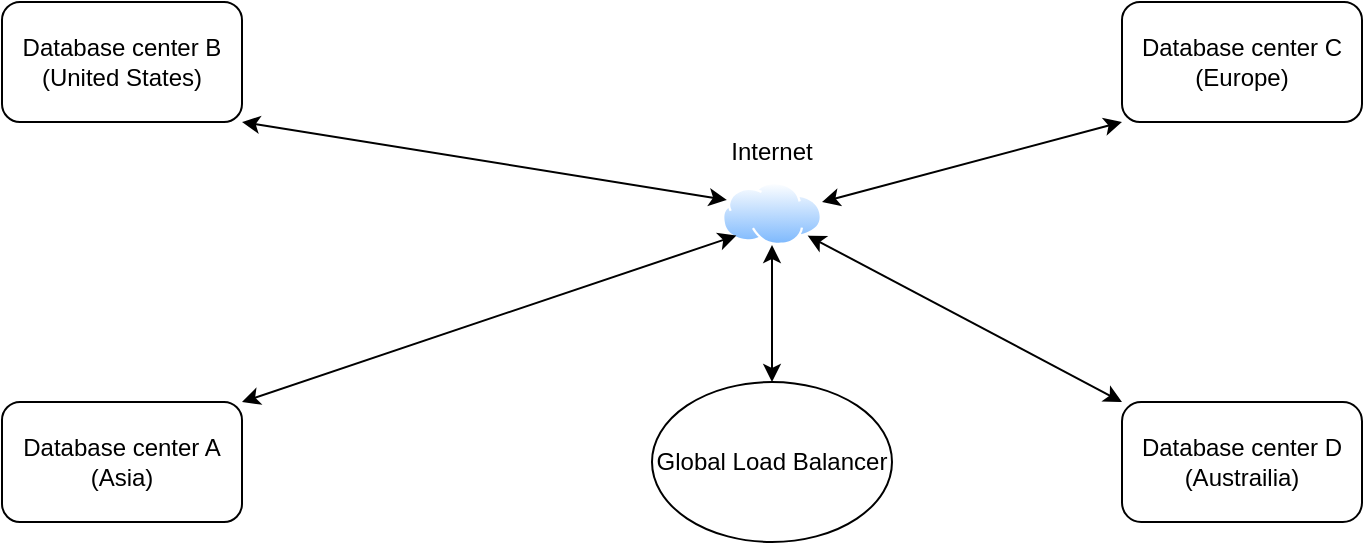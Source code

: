 <mxfile version="22.1.11" type="github">
  <diagram name="Page-1" id="GwuRumpRFu93N-dwNhoH">
    <mxGraphModel dx="794" dy="446" grid="1" gridSize="10" guides="1" tooltips="1" connect="1" arrows="1" fold="1" page="1" pageScale="1" pageWidth="850" pageHeight="1100" math="0" shadow="0">
      <root>
        <mxCell id="0" />
        <mxCell id="1" parent="0" />
        <mxCell id="K43JvKJKf2c7zpolUdD1-1" value="Database center B (United States)" style="rounded=1;whiteSpace=wrap;html=1;" vertex="1" parent="1">
          <mxGeometry x="80" y="200" width="120" height="60" as="geometry" />
        </mxCell>
        <mxCell id="K43JvKJKf2c7zpolUdD1-2" value="Database center C (Europe)" style="rounded=1;whiteSpace=wrap;html=1;" vertex="1" parent="1">
          <mxGeometry x="640" y="200" width="120" height="60" as="geometry" />
        </mxCell>
        <mxCell id="K43JvKJKf2c7zpolUdD1-4" value="Database center A (Asia)" style="rounded=1;whiteSpace=wrap;html=1;" vertex="1" parent="1">
          <mxGeometry x="80" y="400" width="120" height="60" as="geometry" />
        </mxCell>
        <mxCell id="K43JvKJKf2c7zpolUdD1-5" value="Database center D (Austrailia)" style="rounded=1;whiteSpace=wrap;html=1;arcSize=16;" vertex="1" parent="1">
          <mxGeometry x="640" y="400" width="120" height="60" as="geometry" />
        </mxCell>
        <mxCell id="K43JvKJKf2c7zpolUdD1-6" value="" style="image;aspect=fixed;perimeter=ellipsePerimeter;html=1;align=center;shadow=0;dashed=0;spacingTop=3;image=img/lib/active_directory/internet_cloud.svg;" vertex="1" parent="1">
          <mxGeometry x="440" y="290" width="50" height="31.5" as="geometry" />
        </mxCell>
        <mxCell id="K43JvKJKf2c7zpolUdD1-7" value="Global Load Balancer" style="ellipse;whiteSpace=wrap;html=1;" vertex="1" parent="1">
          <mxGeometry x="405" y="390" width="120" height="80" as="geometry" />
        </mxCell>
        <mxCell id="K43JvKJKf2c7zpolUdD1-8" value="" style="endArrow=classic;startArrow=classic;html=1;rounded=0;exitX=1;exitY=1;exitDx=0;exitDy=0;entryX=0;entryY=0.25;entryDx=0;entryDy=0;" edge="1" parent="1" source="K43JvKJKf2c7zpolUdD1-1" target="K43JvKJKf2c7zpolUdD1-6">
          <mxGeometry width="50" height="50" relative="1" as="geometry">
            <mxPoint x="380" y="460" as="sourcePoint" />
            <mxPoint x="430" y="410" as="targetPoint" />
          </mxGeometry>
        </mxCell>
        <mxCell id="K43JvKJKf2c7zpolUdD1-9" value="" style="endArrow=classic;startArrow=classic;html=1;rounded=0;entryX=0;entryY=1;entryDx=0;entryDy=0;exitX=1;exitY=0;exitDx=0;exitDy=0;" edge="1" parent="1" source="K43JvKJKf2c7zpolUdD1-4" target="K43JvKJKf2c7zpolUdD1-6">
          <mxGeometry width="50" height="50" relative="1" as="geometry">
            <mxPoint x="380" y="460" as="sourcePoint" />
            <mxPoint x="430" y="410" as="targetPoint" />
          </mxGeometry>
        </mxCell>
        <mxCell id="K43JvKJKf2c7zpolUdD1-10" value="" style="endArrow=classic;startArrow=classic;html=1;rounded=0;entryX=0.5;entryY=1;entryDx=0;entryDy=0;" edge="1" parent="1" source="K43JvKJKf2c7zpolUdD1-7" target="K43JvKJKf2c7zpolUdD1-6">
          <mxGeometry width="50" height="50" relative="1" as="geometry">
            <mxPoint x="380" y="460" as="sourcePoint" />
            <mxPoint x="430" y="410" as="targetPoint" />
          </mxGeometry>
        </mxCell>
        <mxCell id="K43JvKJKf2c7zpolUdD1-11" value="" style="endArrow=classic;startArrow=classic;html=1;rounded=0;entryX=0;entryY=0;entryDx=0;entryDy=0;exitX=1;exitY=1;exitDx=0;exitDy=0;" edge="1" parent="1" source="K43JvKJKf2c7zpolUdD1-6" target="K43JvKJKf2c7zpolUdD1-5">
          <mxGeometry width="50" height="50" relative="1" as="geometry">
            <mxPoint x="380" y="460" as="sourcePoint" />
            <mxPoint x="430" y="410" as="targetPoint" />
          </mxGeometry>
        </mxCell>
        <mxCell id="K43JvKJKf2c7zpolUdD1-12" value="" style="endArrow=classic;startArrow=classic;html=1;rounded=0;entryX=0;entryY=1;entryDx=0;entryDy=0;" edge="1" parent="1" target="K43JvKJKf2c7zpolUdD1-2">
          <mxGeometry width="50" height="50" relative="1" as="geometry">
            <mxPoint x="490" y="300" as="sourcePoint" />
            <mxPoint x="430" y="410" as="targetPoint" />
          </mxGeometry>
        </mxCell>
        <mxCell id="K43JvKJKf2c7zpolUdD1-13" value="Internet" style="text;html=1;strokeColor=none;fillColor=none;align=center;verticalAlign=middle;whiteSpace=wrap;rounded=0;" vertex="1" parent="1">
          <mxGeometry x="435" y="260" width="60" height="30" as="geometry" />
        </mxCell>
      </root>
    </mxGraphModel>
  </diagram>
</mxfile>
